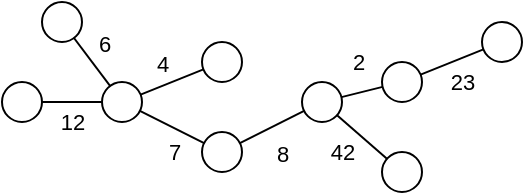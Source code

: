 <mxfile version="22.1.16" type="device">
  <diagram name="Page-1" id="AzJHo57NSov567J8vjZq">
    <mxGraphModel dx="516" dy="181" grid="1" gridSize="10" guides="1" tooltips="1" connect="1" arrows="1" fold="1" page="1" pageScale="1" pageWidth="500" pageHeight="130" math="0" shadow="0">
      <root>
        <mxCell id="0" />
        <mxCell id="1" parent="0" />
        <mxCell id="K0lndk3c3T9sGNKvP9zY-1" value="" style="ellipse;whiteSpace=wrap;html=1;aspect=fixed;fillColor=none;" parent="1" vertex="1">
          <mxGeometry x="230" y="343" width="20" height="20" as="geometry" />
        </mxCell>
        <mxCell id="K0lndk3c3T9sGNKvP9zY-2" value="" style="ellipse;whiteSpace=wrap;html=1;aspect=fixed;fillColor=none;" parent="1" vertex="1">
          <mxGeometry x="230" y="298" width="20" height="20" as="geometry" />
        </mxCell>
        <mxCell id="K0lndk3c3T9sGNKvP9zY-3" value="" style="ellipse;whiteSpace=wrap;html=1;aspect=fixed;fillColor=none;" parent="1" vertex="1">
          <mxGeometry x="280" y="318" width="20" height="20" as="geometry" />
        </mxCell>
        <mxCell id="K0lndk3c3T9sGNKvP9zY-4" value="" style="ellipse;whiteSpace=wrap;html=1;aspect=fixed;fillColor=none;" parent="1" vertex="1">
          <mxGeometry x="320" y="308" width="20" height="20" as="geometry" />
        </mxCell>
        <mxCell id="K0lndk3c3T9sGNKvP9zY-5" value="" style="ellipse;whiteSpace=wrap;html=1;aspect=fixed;fillColor=none;" parent="1" vertex="1">
          <mxGeometry x="370" y="288" width="20" height="20" as="geometry" />
        </mxCell>
        <mxCell id="K0lndk3c3T9sGNKvP9zY-6" value="" style="ellipse;whiteSpace=wrap;html=1;aspect=fixed;fillColor=none;" parent="1" vertex="1">
          <mxGeometry x="320" y="353" width="20" height="20" as="geometry" />
        </mxCell>
        <mxCell id="K0lndk3c3T9sGNKvP9zY-7" value="" style="ellipse;whiteSpace=wrap;html=1;aspect=fixed;fillColor=none;" parent="1" vertex="1">
          <mxGeometry x="180" y="318" width="20" height="20" as="geometry" />
        </mxCell>
        <mxCell id="K0lndk3c3T9sGNKvP9zY-8" value="" style="ellipse;whiteSpace=wrap;html=1;aspect=fixed;fillColor=none;" parent="1" vertex="1">
          <mxGeometry x="150" y="278" width="20" height="20" as="geometry" />
        </mxCell>
        <mxCell id="K0lndk3c3T9sGNKvP9zY-9" value="" style="ellipse;whiteSpace=wrap;html=1;aspect=fixed;fillColor=none;" parent="1" vertex="1">
          <mxGeometry x="130" y="318" width="20" height="20" as="geometry" />
        </mxCell>
        <mxCell id="K0lndk3c3T9sGNKvP9zY-10" value="" style="endArrow=none;html=1;rounded=0;endFill=0;startArrow=none;startFill=0;" parent="1" source="K0lndk3c3T9sGNKvP9zY-7" target="K0lndk3c3T9sGNKvP9zY-2" edge="1">
          <mxGeometry width="50" height="50" relative="1" as="geometry">
            <mxPoint x="230" y="398" as="sourcePoint" />
            <mxPoint x="280" y="348" as="targetPoint" />
          </mxGeometry>
        </mxCell>
        <mxCell id="K0lndk3c3T9sGNKvP9zY-40" value="4" style="edgeLabel;html=1;align=center;verticalAlign=middle;resizable=0;points=[];" parent="K0lndk3c3T9sGNKvP9zY-10" vertex="1" connectable="0">
          <mxGeometry x="-0.044" relative="1" as="geometry">
            <mxPoint x="-4" y="-10" as="offset" />
          </mxGeometry>
        </mxCell>
        <mxCell id="K0lndk3c3T9sGNKvP9zY-11" value="" style="endArrow=none;html=1;rounded=0;endFill=0;startArrow=none;startFill=0;" parent="1" source="K0lndk3c3T9sGNKvP9zY-7" target="K0lndk3c3T9sGNKvP9zY-8" edge="1">
          <mxGeometry width="50" height="50" relative="1" as="geometry">
            <mxPoint x="230" y="398" as="sourcePoint" />
            <mxPoint x="280" y="348" as="targetPoint" />
          </mxGeometry>
        </mxCell>
        <mxCell id="K0lndk3c3T9sGNKvP9zY-39" value="6" style="edgeLabel;html=1;align=center;verticalAlign=middle;resizable=0;points=[];" parent="K0lndk3c3T9sGNKvP9zY-11" vertex="1" connectable="0">
          <mxGeometry x="-0.181" y="-1" relative="1" as="geometry">
            <mxPoint x="3" y="-11" as="offset" />
          </mxGeometry>
        </mxCell>
        <mxCell id="K0lndk3c3T9sGNKvP9zY-13" value="" style="endArrow=none;html=1;rounded=0;endFill=0;startArrow=none;startFill=0;" parent="1" source="K0lndk3c3T9sGNKvP9zY-9" target="K0lndk3c3T9sGNKvP9zY-7" edge="1">
          <mxGeometry width="50" height="50" relative="1" as="geometry">
            <mxPoint x="230" y="398" as="sourcePoint" />
            <mxPoint x="280" y="348" as="targetPoint" />
          </mxGeometry>
        </mxCell>
        <mxCell id="K0lndk3c3T9sGNKvP9zY-38" value="12" style="edgeLabel;html=1;align=center;verticalAlign=middle;resizable=0;points=[];" parent="K0lndk3c3T9sGNKvP9zY-13" vertex="1" connectable="0">
          <mxGeometry y="2" relative="1" as="geometry">
            <mxPoint y="12" as="offset" />
          </mxGeometry>
        </mxCell>
        <mxCell id="K0lndk3c3T9sGNKvP9zY-14" value="" style="endArrow=none;html=1;rounded=0;endFill=0;startArrow=none;startFill=0;" parent="1" source="K0lndk3c3T9sGNKvP9zY-1" target="K0lndk3c3T9sGNKvP9zY-7" edge="1">
          <mxGeometry width="50" height="50" relative="1" as="geometry">
            <mxPoint x="230" y="398" as="sourcePoint" />
            <mxPoint x="280" y="348" as="targetPoint" />
          </mxGeometry>
        </mxCell>
        <mxCell id="K0lndk3c3T9sGNKvP9zY-41" value="7" style="edgeLabel;html=1;align=center;verticalAlign=middle;resizable=0;points=[];" parent="K0lndk3c3T9sGNKvP9zY-14" vertex="1" connectable="0">
          <mxGeometry x="-0.027" y="-1" relative="1" as="geometry">
            <mxPoint y="13" as="offset" />
          </mxGeometry>
        </mxCell>
        <mxCell id="K0lndk3c3T9sGNKvP9zY-15" value="" style="endArrow=none;html=1;rounded=0;endFill=0;startArrow=none;startFill=0;" parent="1" source="K0lndk3c3T9sGNKvP9zY-3" target="K0lndk3c3T9sGNKvP9zY-1" edge="1">
          <mxGeometry width="50" height="50" relative="1" as="geometry">
            <mxPoint x="230" y="398" as="sourcePoint" />
            <mxPoint x="280" y="348" as="targetPoint" />
          </mxGeometry>
        </mxCell>
        <mxCell id="K0lndk3c3T9sGNKvP9zY-42" value="8" style="edgeLabel;html=1;align=center;verticalAlign=middle;resizable=0;points=[];" parent="K0lndk3c3T9sGNKvP9zY-15" vertex="1" connectable="0">
          <mxGeometry x="-0.122" y="2" relative="1" as="geometry">
            <mxPoint x="2" y="12" as="offset" />
          </mxGeometry>
        </mxCell>
        <mxCell id="K0lndk3c3T9sGNKvP9zY-16" value="" style="endArrow=none;html=1;rounded=0;endFill=0;startArrow=none;startFill=0;" parent="1" source="K0lndk3c3T9sGNKvP9zY-3" target="K0lndk3c3T9sGNKvP9zY-4" edge="1">
          <mxGeometry width="50" height="50" relative="1" as="geometry">
            <mxPoint x="230" y="398" as="sourcePoint" />
            <mxPoint x="280" y="348" as="targetPoint" />
          </mxGeometry>
        </mxCell>
        <mxCell id="K0lndk3c3T9sGNKvP9zY-44" value="2" style="edgeLabel;html=1;align=center;verticalAlign=middle;resizable=0;points=[];" parent="K0lndk3c3T9sGNKvP9zY-16" vertex="1" connectable="0">
          <mxGeometry x="-0.233" y="-1" relative="1" as="geometry">
            <mxPoint y="-17" as="offset" />
          </mxGeometry>
        </mxCell>
        <mxCell id="K0lndk3c3T9sGNKvP9zY-17" value="" style="endArrow=none;html=1;rounded=0;endFill=0;startArrow=none;startFill=0;" parent="1" source="K0lndk3c3T9sGNKvP9zY-6" target="K0lndk3c3T9sGNKvP9zY-3" edge="1">
          <mxGeometry width="50" height="50" relative="1" as="geometry">
            <mxPoint x="230" y="398" as="sourcePoint" />
            <mxPoint x="280" y="348" as="targetPoint" />
          </mxGeometry>
        </mxCell>
        <mxCell id="K0lndk3c3T9sGNKvP9zY-43" value="42" style="edgeLabel;html=1;align=center;verticalAlign=middle;resizable=0;points=[];" parent="K0lndk3c3T9sGNKvP9zY-17" vertex="1" connectable="0">
          <mxGeometry x="0.128" y="1" relative="1" as="geometry">
            <mxPoint x="-8" y="8" as="offset" />
          </mxGeometry>
        </mxCell>
        <mxCell id="K0lndk3c3T9sGNKvP9zY-18" value="" style="endArrow=none;html=1;rounded=0;endFill=0;startArrow=none;startFill=0;" parent="1" source="K0lndk3c3T9sGNKvP9zY-4" target="K0lndk3c3T9sGNKvP9zY-5" edge="1">
          <mxGeometry width="50" height="50" relative="1" as="geometry">
            <mxPoint x="290" y="293" as="sourcePoint" />
            <mxPoint x="280" y="348" as="targetPoint" />
          </mxGeometry>
        </mxCell>
        <mxCell id="K0lndk3c3T9sGNKvP9zY-45" value="23" style="edgeLabel;html=1;align=center;verticalAlign=middle;resizable=0;points=[];" parent="K0lndk3c3T9sGNKvP9zY-18" vertex="1" connectable="0">
          <mxGeometry x="0.055" y="1" relative="1" as="geometry">
            <mxPoint x="4" y="11" as="offset" />
          </mxGeometry>
        </mxCell>
      </root>
    </mxGraphModel>
  </diagram>
</mxfile>
